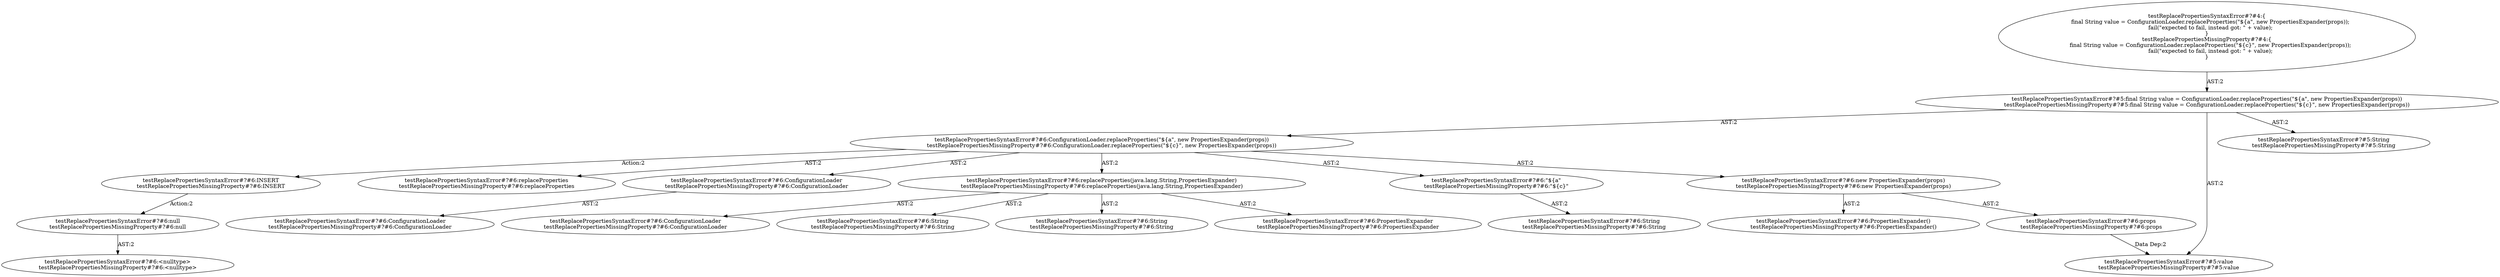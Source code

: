 digraph "Pattern" {
0 [label="testReplacePropertiesSyntaxError#?#6:INSERT
testReplacePropertiesMissingProperty#?#6:INSERT" shape=ellipse]
1 [label="testReplacePropertiesSyntaxError#?#6:ConfigurationLoader.replaceProperties(\"$\{a\", new PropertiesExpander(props))
testReplacePropertiesMissingProperty#?#6:ConfigurationLoader.replaceProperties(\"$\{c\}\", new PropertiesExpander(props))" shape=ellipse]
2 [label="testReplacePropertiesSyntaxError#?#5:final String value = ConfigurationLoader.replaceProperties(\"$\{a\", new PropertiesExpander(props))
testReplacePropertiesMissingProperty#?#5:final String value = ConfigurationLoader.replaceProperties(\"$\{c\}\", new PropertiesExpander(props))" shape=ellipse]
3 [label="testReplacePropertiesSyntaxError#?#4:\{
    final String value = ConfigurationLoader.replaceProperties(\"$\{a\", new PropertiesExpander(props));
    fail(\"expected to fail, instead got: \" + value);
\}
testReplacePropertiesMissingProperty#?#4:\{
    final String value = ConfigurationLoader.replaceProperties(\"$\{c\}\", new PropertiesExpander(props));
    fail(\"expected to fail, instead got: \" + value);
\}" shape=ellipse]
4 [label="testReplacePropertiesSyntaxError#?#5:value
testReplacePropertiesMissingProperty#?#5:value" shape=ellipse]
5 [label="testReplacePropertiesSyntaxError#?#5:String
testReplacePropertiesMissingProperty#?#5:String" shape=ellipse]
6 [label="testReplacePropertiesSyntaxError#?#6:replaceProperties
testReplacePropertiesMissingProperty#?#6:replaceProperties" shape=ellipse]
7 [label="testReplacePropertiesSyntaxError#?#6:ConfigurationLoader
testReplacePropertiesMissingProperty#?#6:ConfigurationLoader" shape=ellipse]
8 [label="testReplacePropertiesSyntaxError#?#6:ConfigurationLoader
testReplacePropertiesMissingProperty#?#6:ConfigurationLoader" shape=ellipse]
9 [label="testReplacePropertiesSyntaxError#?#6:replaceProperties(java.lang.String,PropertiesExpander)
testReplacePropertiesMissingProperty#?#6:replaceProperties(java.lang.String,PropertiesExpander)" shape=ellipse]
10 [label="testReplacePropertiesSyntaxError#?#6:ConfigurationLoader
testReplacePropertiesMissingProperty#?#6:ConfigurationLoader" shape=ellipse]
11 [label="testReplacePropertiesSyntaxError#?#6:String
testReplacePropertiesMissingProperty#?#6:String" shape=ellipse]
12 [label="testReplacePropertiesSyntaxError#?#6:String
testReplacePropertiesMissingProperty#?#6:String" shape=ellipse]
13 [label="testReplacePropertiesSyntaxError#?#6:PropertiesExpander
testReplacePropertiesMissingProperty#?#6:PropertiesExpander" shape=ellipse]
14 [label="testReplacePropertiesSyntaxError#?#6:\"$\{a\"
testReplacePropertiesMissingProperty#?#6:\"$\{c\}\"" shape=ellipse]
15 [label="testReplacePropertiesSyntaxError#?#6:String
testReplacePropertiesMissingProperty#?#6:String" shape=ellipse]
16 [label="testReplacePropertiesSyntaxError#?#6:new PropertiesExpander(props)
testReplacePropertiesMissingProperty#?#6:new PropertiesExpander(props)" shape=ellipse]
17 [label="testReplacePropertiesSyntaxError#?#6:PropertiesExpander()
testReplacePropertiesMissingProperty#?#6:PropertiesExpander()" shape=ellipse]
18 [label="testReplacePropertiesSyntaxError#?#6:props
testReplacePropertiesMissingProperty#?#6:props" shape=ellipse]
19 [label="testReplacePropertiesSyntaxError#?#6:null
testReplacePropertiesMissingProperty#?#6:null" shape=ellipse]
20 [label="testReplacePropertiesSyntaxError#?#6:<nulltype>
testReplacePropertiesMissingProperty#?#6:<nulltype>" shape=ellipse]
0 -> 19 [label="Action:2"];
1 -> 0 [label="Action:2"];
1 -> 6 [label="AST:2"];
1 -> 7 [label="AST:2"];
1 -> 9 [label="AST:2"];
1 -> 14 [label="AST:2"];
1 -> 16 [label="AST:2"];
2 -> 1 [label="AST:2"];
2 -> 4 [label="AST:2"];
2 -> 5 [label="AST:2"];
3 -> 2 [label="AST:2"];
7 -> 8 [label="AST:2"];
9 -> 10 [label="AST:2"];
9 -> 11 [label="AST:2"];
9 -> 12 [label="AST:2"];
9 -> 13 [label="AST:2"];
14 -> 15 [label="AST:2"];
16 -> 17 [label="AST:2"];
16 -> 18 [label="AST:2"];
18 -> 4 [label="Data Dep:2"];
19 -> 20 [label="AST:2"];
}